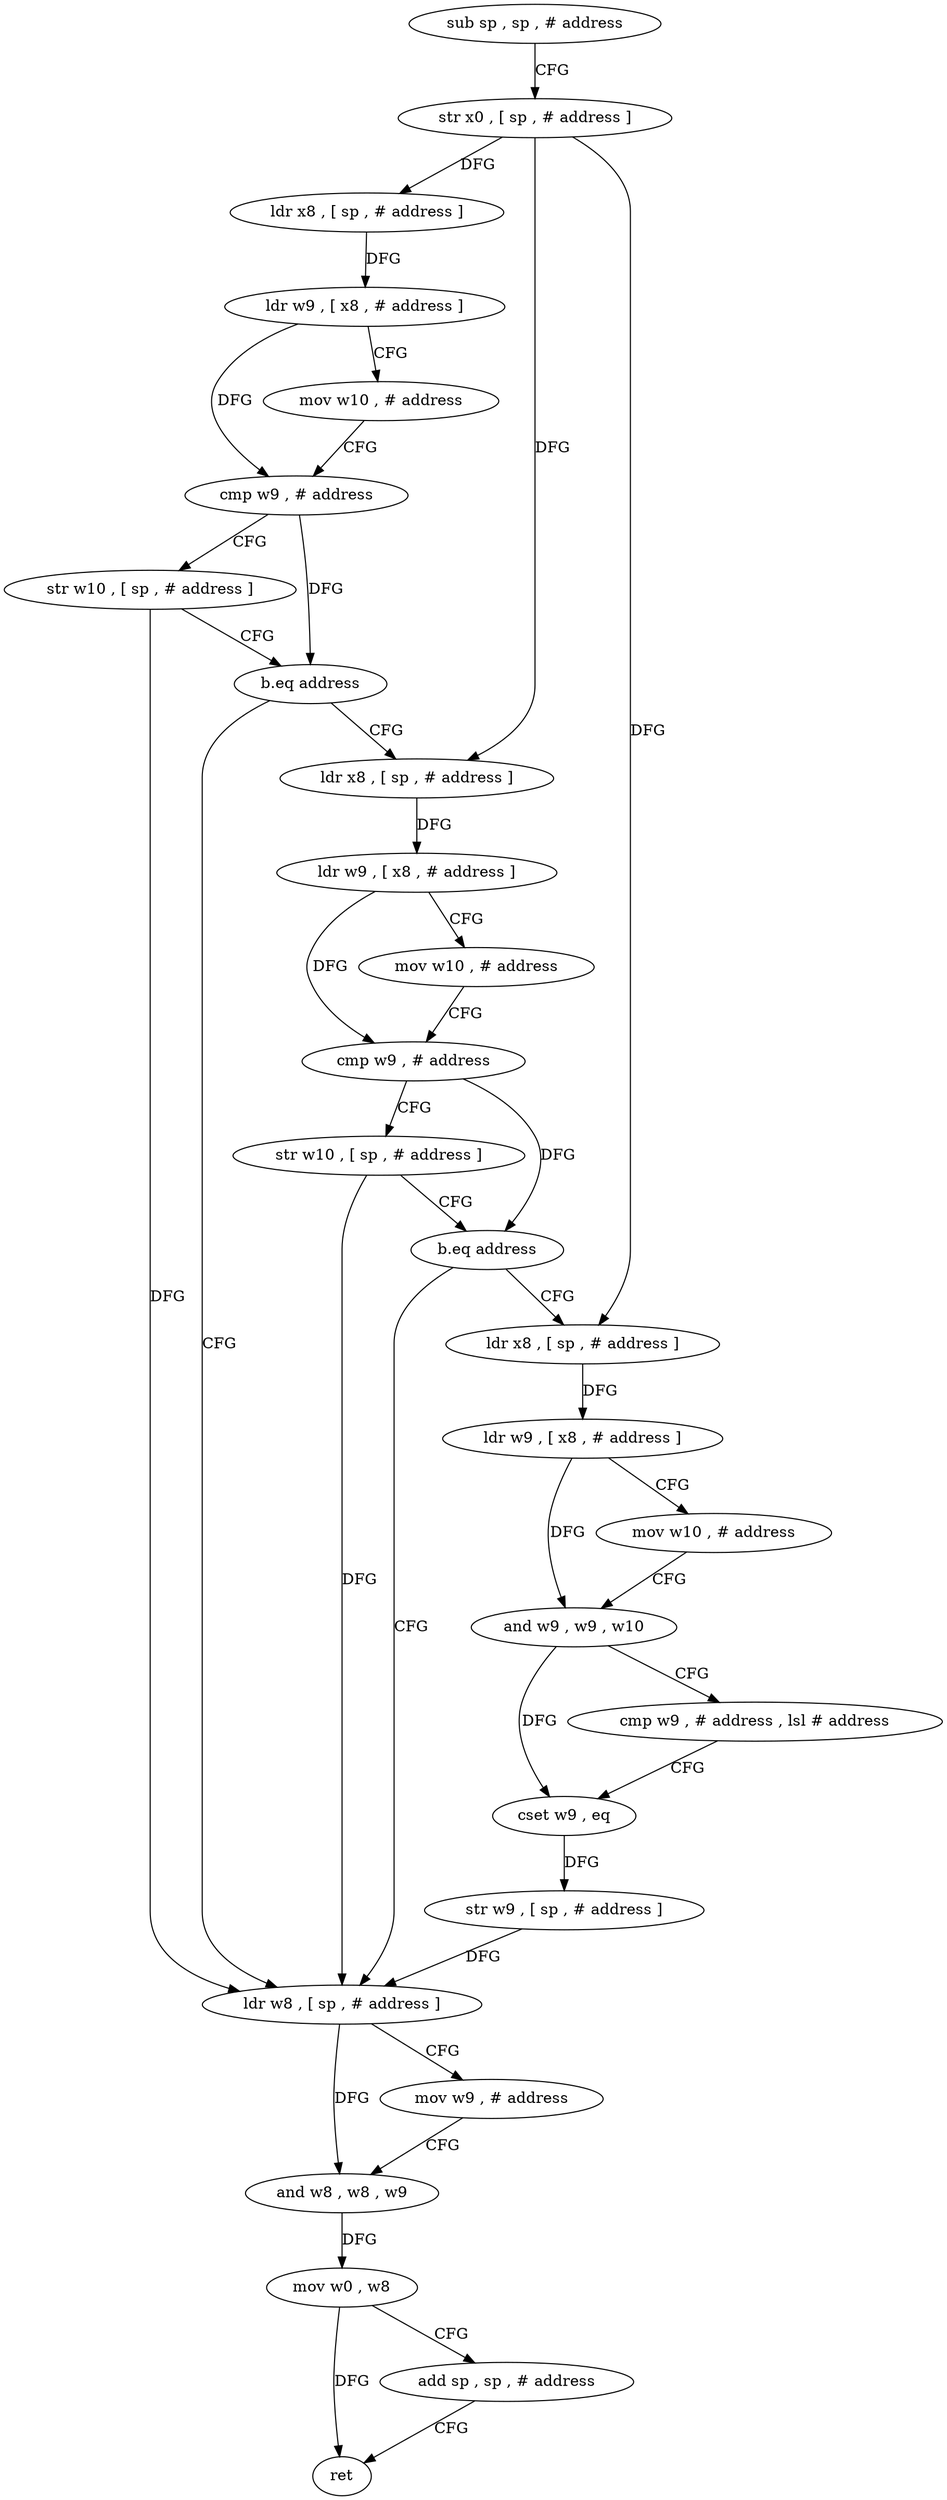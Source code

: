 digraph "func" {
"4241180" [label = "sub sp , sp , # address" ]
"4241184" [label = "str x0 , [ sp , # address ]" ]
"4241188" [label = "ldr x8 , [ sp , # address ]" ]
"4241192" [label = "ldr w9 , [ x8 , # address ]" ]
"4241196" [label = "mov w10 , # address" ]
"4241200" [label = "cmp w9 , # address" ]
"4241204" [label = "str w10 , [ sp , # address ]" ]
"4241208" [label = "b.eq address" ]
"4241264" [label = "ldr w8 , [ sp , # address ]" ]
"4241212" [label = "ldr x8 , [ sp , # address ]" ]
"4241268" [label = "mov w9 , # address" ]
"4241272" [label = "and w8 , w8 , w9" ]
"4241276" [label = "mov w0 , w8" ]
"4241280" [label = "add sp , sp , # address" ]
"4241284" [label = "ret" ]
"4241216" [label = "ldr w9 , [ x8 , # address ]" ]
"4241220" [label = "mov w10 , # address" ]
"4241224" [label = "cmp w9 , # address" ]
"4241228" [label = "str w10 , [ sp , # address ]" ]
"4241232" [label = "b.eq address" ]
"4241236" [label = "ldr x8 , [ sp , # address ]" ]
"4241240" [label = "ldr w9 , [ x8 , # address ]" ]
"4241244" [label = "mov w10 , # address" ]
"4241248" [label = "and w9 , w9 , w10" ]
"4241252" [label = "cmp w9 , # address , lsl # address" ]
"4241256" [label = "cset w9 , eq" ]
"4241260" [label = "str w9 , [ sp , # address ]" ]
"4241180" -> "4241184" [ label = "CFG" ]
"4241184" -> "4241188" [ label = "DFG" ]
"4241184" -> "4241212" [ label = "DFG" ]
"4241184" -> "4241236" [ label = "DFG" ]
"4241188" -> "4241192" [ label = "DFG" ]
"4241192" -> "4241196" [ label = "CFG" ]
"4241192" -> "4241200" [ label = "DFG" ]
"4241196" -> "4241200" [ label = "CFG" ]
"4241200" -> "4241204" [ label = "CFG" ]
"4241200" -> "4241208" [ label = "DFG" ]
"4241204" -> "4241208" [ label = "CFG" ]
"4241204" -> "4241264" [ label = "DFG" ]
"4241208" -> "4241264" [ label = "CFG" ]
"4241208" -> "4241212" [ label = "CFG" ]
"4241264" -> "4241268" [ label = "CFG" ]
"4241264" -> "4241272" [ label = "DFG" ]
"4241212" -> "4241216" [ label = "DFG" ]
"4241268" -> "4241272" [ label = "CFG" ]
"4241272" -> "4241276" [ label = "DFG" ]
"4241276" -> "4241280" [ label = "CFG" ]
"4241276" -> "4241284" [ label = "DFG" ]
"4241280" -> "4241284" [ label = "CFG" ]
"4241216" -> "4241220" [ label = "CFG" ]
"4241216" -> "4241224" [ label = "DFG" ]
"4241220" -> "4241224" [ label = "CFG" ]
"4241224" -> "4241228" [ label = "CFG" ]
"4241224" -> "4241232" [ label = "DFG" ]
"4241228" -> "4241232" [ label = "CFG" ]
"4241228" -> "4241264" [ label = "DFG" ]
"4241232" -> "4241264" [ label = "CFG" ]
"4241232" -> "4241236" [ label = "CFG" ]
"4241236" -> "4241240" [ label = "DFG" ]
"4241240" -> "4241244" [ label = "CFG" ]
"4241240" -> "4241248" [ label = "DFG" ]
"4241244" -> "4241248" [ label = "CFG" ]
"4241248" -> "4241252" [ label = "CFG" ]
"4241248" -> "4241256" [ label = "DFG" ]
"4241252" -> "4241256" [ label = "CFG" ]
"4241256" -> "4241260" [ label = "DFG" ]
"4241260" -> "4241264" [ label = "DFG" ]
}
